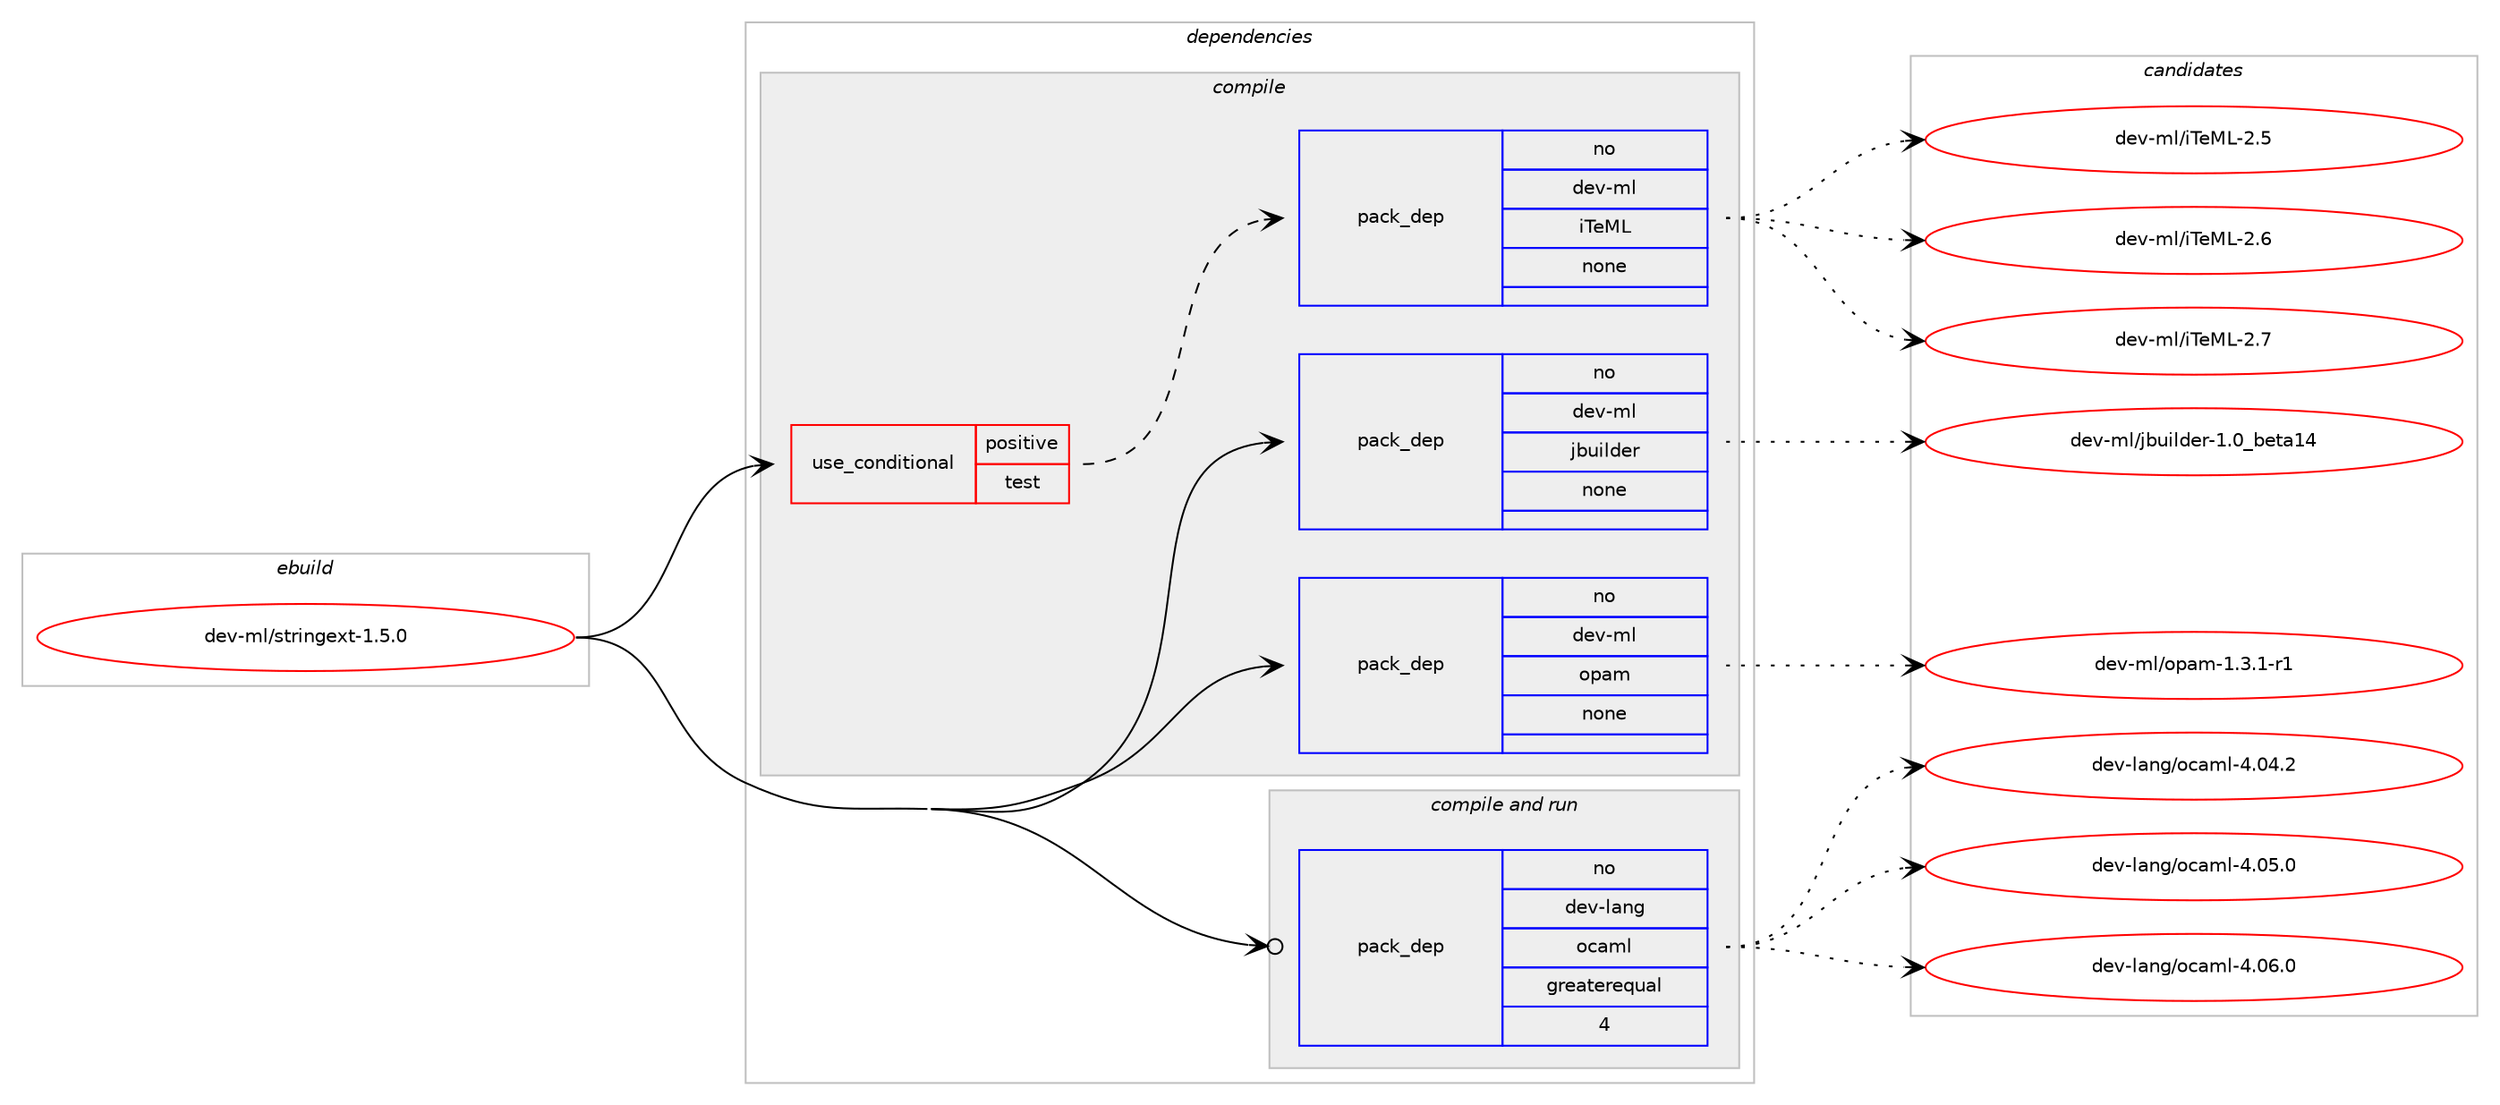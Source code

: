 digraph prolog {

# *************
# Graph options
# *************

newrank=true;
concentrate=true;
compound=true;
graph [rankdir=LR,fontname=Helvetica,fontsize=10,ranksep=1.5];#, ranksep=2.5, nodesep=0.2];
edge  [arrowhead=vee];
node  [fontname=Helvetica,fontsize=10];

# **********
# The ebuild
# **********

subgraph cluster_leftcol {
color=gray;
rank=same;
label=<<i>ebuild</i>>;
id [label="dev-ml/stringext-1.5.0", color=red, width=4, href="../dev-ml/stringext-1.5.0.svg"];
}

# ****************
# The dependencies
# ****************

subgraph cluster_midcol {
color=gray;
label=<<i>dependencies</i>>;
subgraph cluster_compile {
fillcolor="#eeeeee";
style=filled;
label=<<i>compile</i>>;
subgraph cond26605 {
dependency124185 [label=<<TABLE BORDER="0" CELLBORDER="1" CELLSPACING="0" CELLPADDING="4"><TR><TD ROWSPAN="3" CELLPADDING="10">use_conditional</TD></TR><TR><TD>positive</TD></TR><TR><TD>test</TD></TR></TABLE>>, shape=none, color=red];
subgraph pack93921 {
dependency124186 [label=<<TABLE BORDER="0" CELLBORDER="1" CELLSPACING="0" CELLPADDING="4" WIDTH="220"><TR><TD ROWSPAN="6" CELLPADDING="30">pack_dep</TD></TR><TR><TD WIDTH="110">no</TD></TR><TR><TD>dev-ml</TD></TR><TR><TD>iTeML</TD></TR><TR><TD>none</TD></TR><TR><TD></TD></TR></TABLE>>, shape=none, color=blue];
}
dependency124185:e -> dependency124186:w [weight=20,style="dashed",arrowhead="vee"];
}
id:e -> dependency124185:w [weight=20,style="solid",arrowhead="vee"];
subgraph pack93922 {
dependency124187 [label=<<TABLE BORDER="0" CELLBORDER="1" CELLSPACING="0" CELLPADDING="4" WIDTH="220"><TR><TD ROWSPAN="6" CELLPADDING="30">pack_dep</TD></TR><TR><TD WIDTH="110">no</TD></TR><TR><TD>dev-ml</TD></TR><TR><TD>jbuilder</TD></TR><TR><TD>none</TD></TR><TR><TD></TD></TR></TABLE>>, shape=none, color=blue];
}
id:e -> dependency124187:w [weight=20,style="solid",arrowhead="vee"];
subgraph pack93923 {
dependency124188 [label=<<TABLE BORDER="0" CELLBORDER="1" CELLSPACING="0" CELLPADDING="4" WIDTH="220"><TR><TD ROWSPAN="6" CELLPADDING="30">pack_dep</TD></TR><TR><TD WIDTH="110">no</TD></TR><TR><TD>dev-ml</TD></TR><TR><TD>opam</TD></TR><TR><TD>none</TD></TR><TR><TD></TD></TR></TABLE>>, shape=none, color=blue];
}
id:e -> dependency124188:w [weight=20,style="solid",arrowhead="vee"];
}
subgraph cluster_compileandrun {
fillcolor="#eeeeee";
style=filled;
label=<<i>compile and run</i>>;
subgraph pack93924 {
dependency124189 [label=<<TABLE BORDER="0" CELLBORDER="1" CELLSPACING="0" CELLPADDING="4" WIDTH="220"><TR><TD ROWSPAN="6" CELLPADDING="30">pack_dep</TD></TR><TR><TD WIDTH="110">no</TD></TR><TR><TD>dev-lang</TD></TR><TR><TD>ocaml</TD></TR><TR><TD>greaterequal</TD></TR><TR><TD>4</TD></TR></TABLE>>, shape=none, color=blue];
}
id:e -> dependency124189:w [weight=20,style="solid",arrowhead="odotvee"];
}
subgraph cluster_run {
fillcolor="#eeeeee";
style=filled;
label=<<i>run</i>>;
}
}

# **************
# The candidates
# **************

subgraph cluster_choices {
rank=same;
color=gray;
label=<<i>candidates</i>>;

subgraph choice93921 {
color=black;
nodesep=1;
choice100101118451091084710584101777645504653 [label="dev-ml/iTeML-2.5", color=red, width=4,href="../dev-ml/iTeML-2.5.svg"];
choice100101118451091084710584101777645504654 [label="dev-ml/iTeML-2.6", color=red, width=4,href="../dev-ml/iTeML-2.6.svg"];
choice100101118451091084710584101777645504655 [label="dev-ml/iTeML-2.7", color=red, width=4,href="../dev-ml/iTeML-2.7.svg"];
dependency124186:e -> choice100101118451091084710584101777645504653:w [style=dotted,weight="100"];
dependency124186:e -> choice100101118451091084710584101777645504654:w [style=dotted,weight="100"];
dependency124186:e -> choice100101118451091084710584101777645504655:w [style=dotted,weight="100"];
}
subgraph choice93922 {
color=black;
nodesep=1;
choice100101118451091084710698117105108100101114454946489598101116974952 [label="dev-ml/jbuilder-1.0_beta14", color=red, width=4,href="../dev-ml/jbuilder-1.0_beta14.svg"];
dependency124187:e -> choice100101118451091084710698117105108100101114454946489598101116974952:w [style=dotted,weight="100"];
}
subgraph choice93923 {
color=black;
nodesep=1;
choice1001011184510910847111112971094549465146494511449 [label="dev-ml/opam-1.3.1-r1", color=red, width=4,href="../dev-ml/opam-1.3.1-r1.svg"];
dependency124188:e -> choice1001011184510910847111112971094549465146494511449:w [style=dotted,weight="100"];
}
subgraph choice93924 {
color=black;
nodesep=1;
choice100101118451089711010347111999710910845524648524650 [label="dev-lang/ocaml-4.04.2", color=red, width=4,href="../dev-lang/ocaml-4.04.2.svg"];
choice100101118451089711010347111999710910845524648534648 [label="dev-lang/ocaml-4.05.0", color=red, width=4,href="../dev-lang/ocaml-4.05.0.svg"];
choice100101118451089711010347111999710910845524648544648 [label="dev-lang/ocaml-4.06.0", color=red, width=4,href="../dev-lang/ocaml-4.06.0.svg"];
dependency124189:e -> choice100101118451089711010347111999710910845524648524650:w [style=dotted,weight="100"];
dependency124189:e -> choice100101118451089711010347111999710910845524648534648:w [style=dotted,weight="100"];
dependency124189:e -> choice100101118451089711010347111999710910845524648544648:w [style=dotted,weight="100"];
}
}

}
